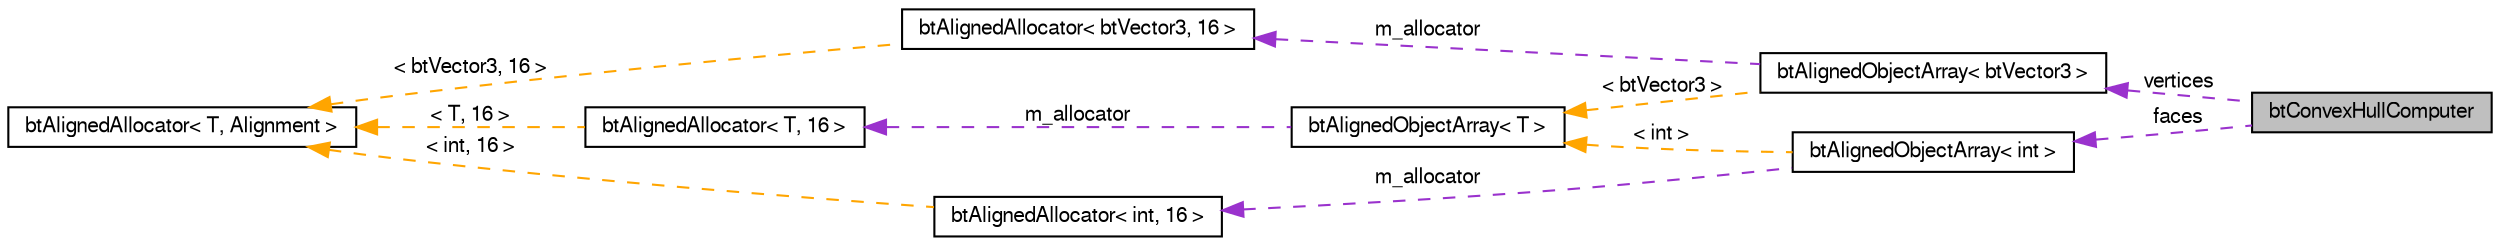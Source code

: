 digraph G
{
  bgcolor="transparent";
  edge [fontname="FreeSans",fontsize=10,labelfontname="FreeSans",labelfontsize=10];
  node [fontname="FreeSans",fontsize=10,shape=record];
  rankdir=LR;
  Node1 [label="btConvexHullComputer",height=0.2,width=0.4,color="black", fillcolor="grey75", style="filled" fontcolor="black"];
  Node2 -> Node1 [dir=back,color="darkorchid3",fontsize=10,style="dashed",label="vertices"];
  Node2 [label="btAlignedObjectArray\< btVector3 \>",height=0.2,width=0.4,color="black",URL="$classbt_aligned_object_array.html"];
  Node3 -> Node2 [dir=back,color="darkorchid3",fontsize=10,style="dashed",label="m_allocator"];
  Node3 [label="btAlignedAllocator\< btVector3, 16 \>",height=0.2,width=0.4,color="black",URL="$classbt_aligned_allocator.html"];
  Node4 -> Node3 [dir=back,color="orange",fontsize=10,style="dashed",label="\< btVector3, 16 \>"];
  Node4 [label="btAlignedAllocator\< T, Alignment \>",height=0.2,width=0.4,color="black",URL="$classbt_aligned_allocator.html"];
  Node5 -> Node2 [dir=back,color="orange",fontsize=10,style="dashed",label="\< btVector3 \>"];
  Node5 [label="btAlignedObjectArray\< T \>",height=0.2,width=0.4,color="black",URL="$classbt_aligned_object_array.html"];
  Node6 -> Node5 [dir=back,color="darkorchid3",fontsize=10,style="dashed",label="m_allocator"];
  Node6 [label="btAlignedAllocator\< T, 16 \>",height=0.2,width=0.4,color="black",URL="$classbt_aligned_allocator.html"];
  Node4 -> Node6 [dir=back,color="orange",fontsize=10,style="dashed",label="\< T, 16 \>"];
  Node7 -> Node1 [dir=back,color="darkorchid3",fontsize=10,style="dashed",label="faces"];
  Node7 [label="btAlignedObjectArray\< int \>",height=0.2,width=0.4,color="black",URL="$classbt_aligned_object_array.html"];
  Node8 -> Node7 [dir=back,color="darkorchid3",fontsize=10,style="dashed",label="m_allocator"];
  Node8 [label="btAlignedAllocator\< int, 16 \>",height=0.2,width=0.4,color="black",URL="$classbt_aligned_allocator.html"];
  Node4 -> Node8 [dir=back,color="orange",fontsize=10,style="dashed",label="\< int, 16 \>"];
  Node5 -> Node7 [dir=back,color="orange",fontsize=10,style="dashed",label="\< int \>"];
}
